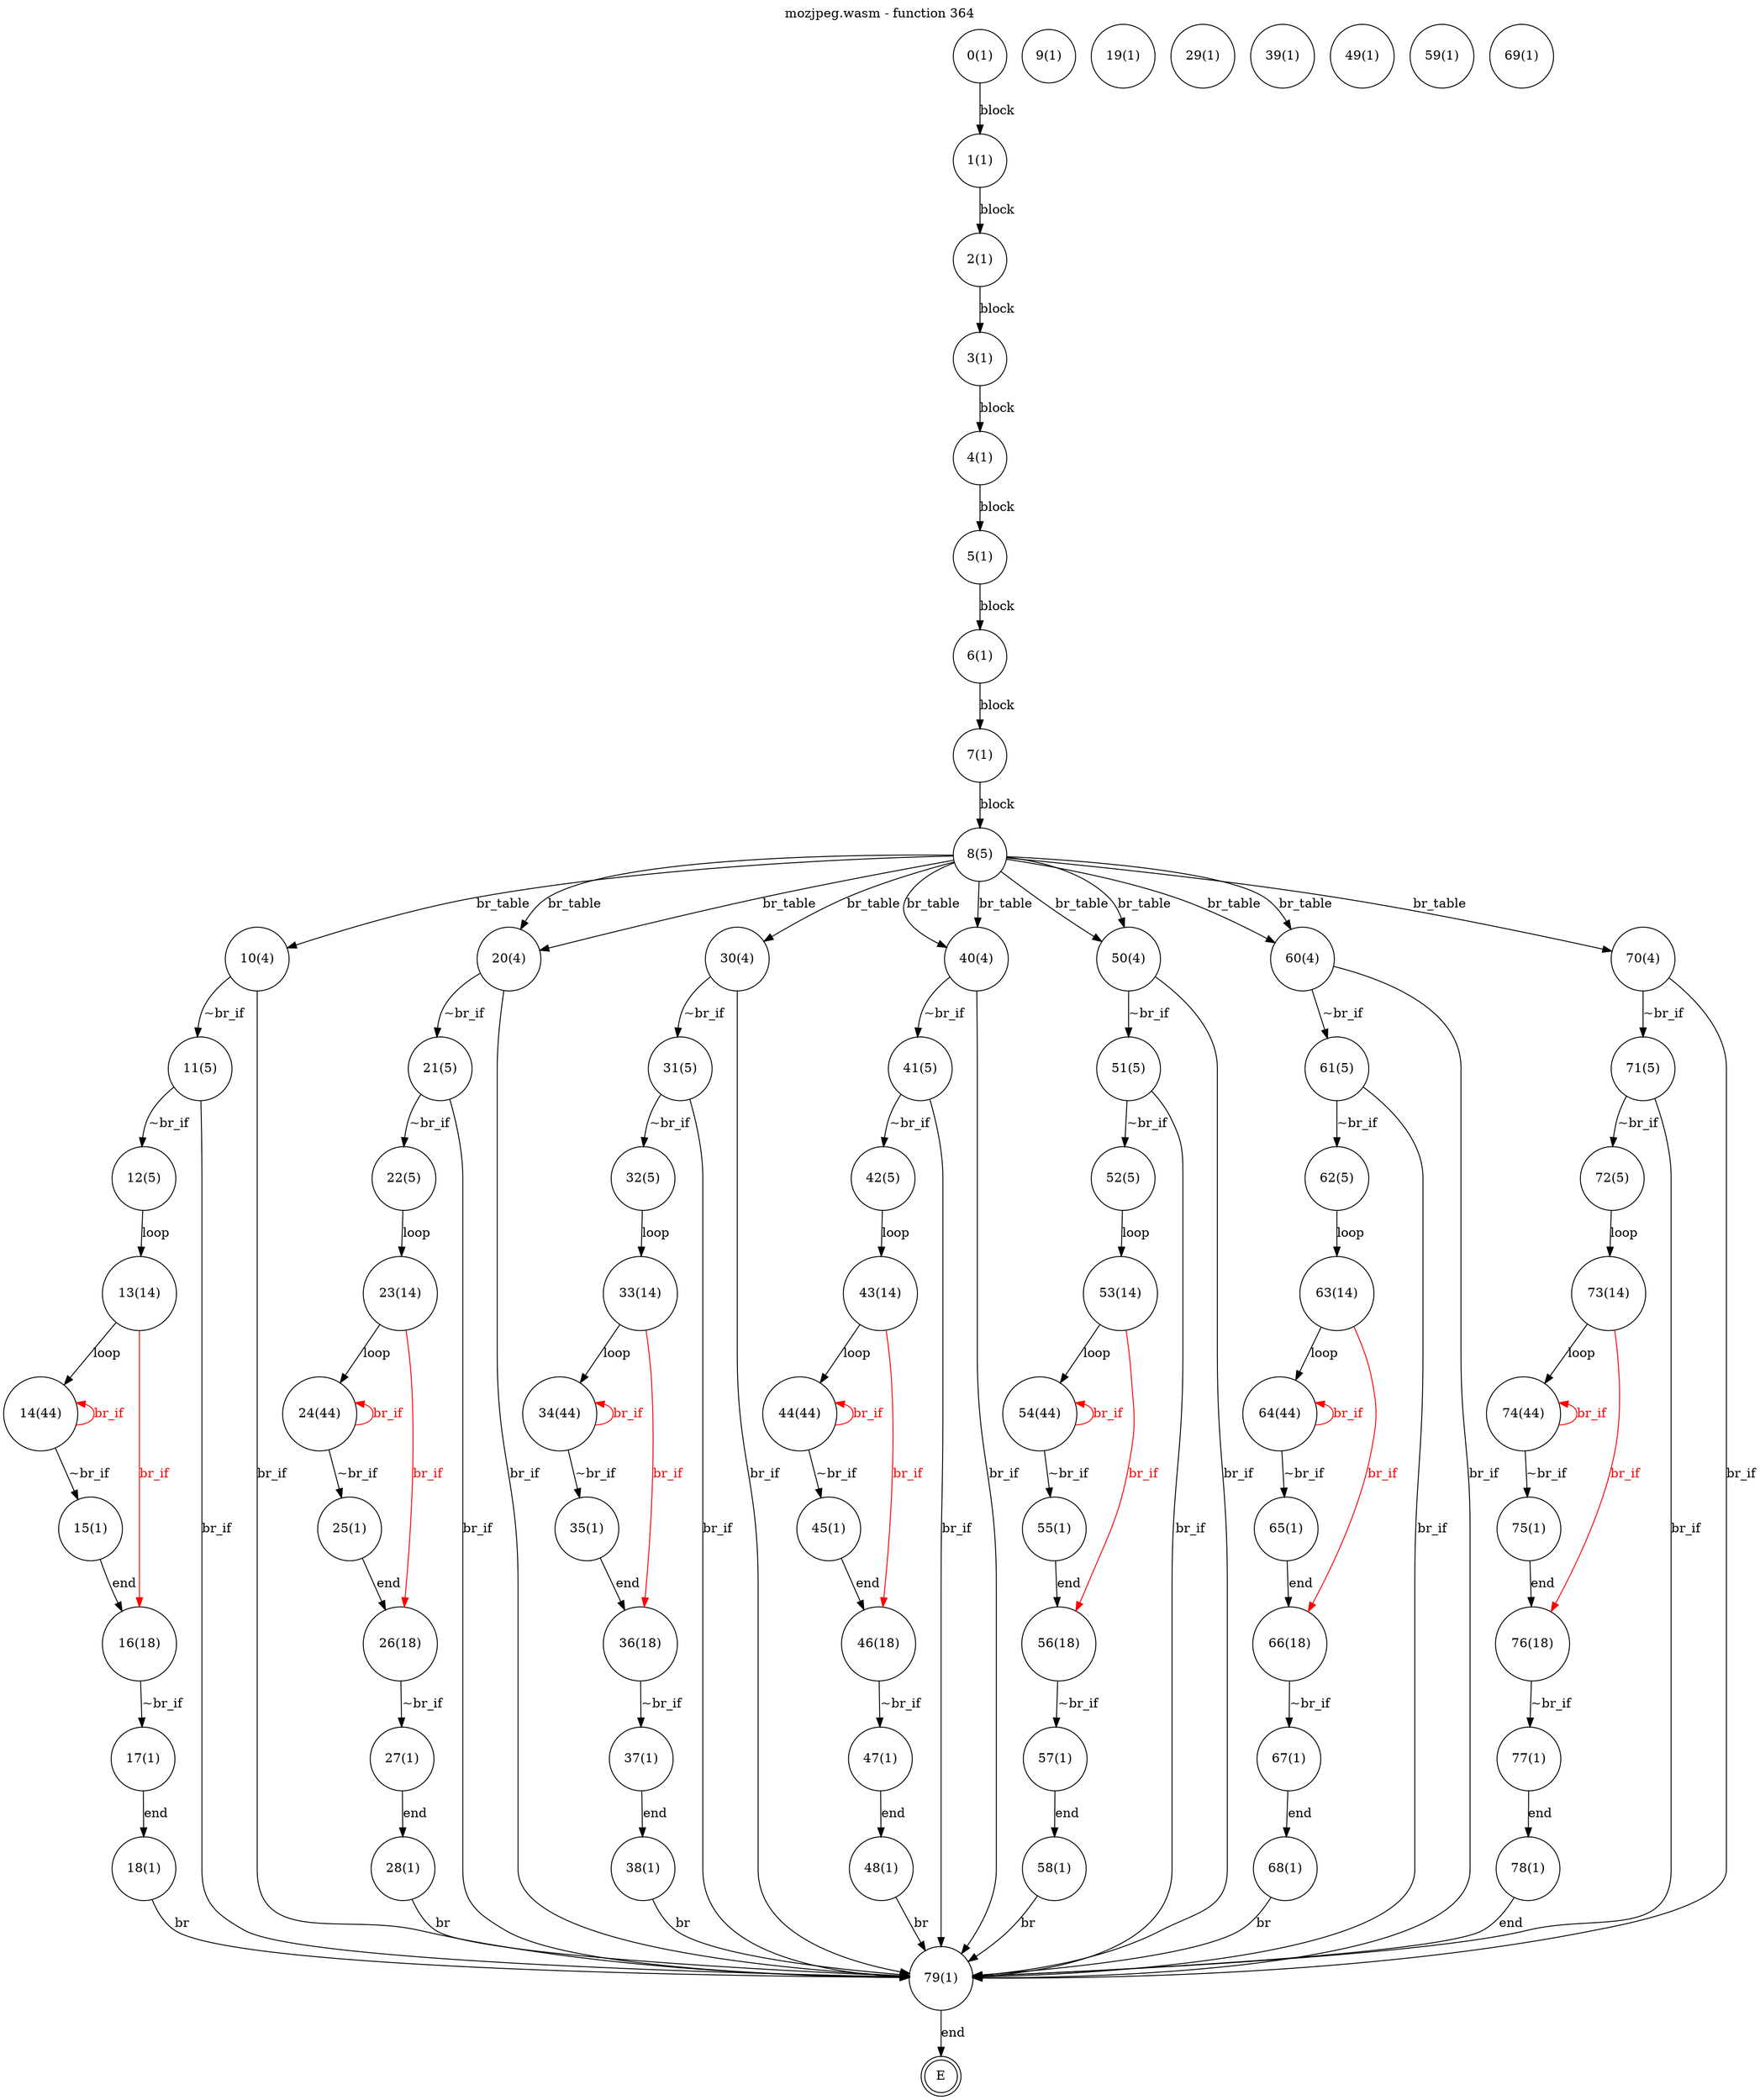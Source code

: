 digraph finite_state_machine {
    label = "mozjpeg.wasm - function 364"
    labelloc =  t
    labelfontsize = 16
    labelfontcolor = black
    labelfontname = "Helvetica"
    node [shape = doublecircle]; E ;
node [shape=circle, fontcolor=black, style="", label="0(1)"]0
node [shape=circle, fontcolor=black, style="", label="1(1)"]1
node [shape=circle, fontcolor=black, style="", label="2(1)"]2
node [shape=circle, fontcolor=black, style="", label="3(1)"]3
node [shape=circle, fontcolor=black, style="", label="4(1)"]4
node [shape=circle, fontcolor=black, style="", label="5(1)"]5
node [shape=circle, fontcolor=black, style="", label="6(1)"]6
node [shape=circle, fontcolor=black, style="", label="7(1)"]7
node [shape=circle, fontcolor=black, style="", label="8(5)"]8
node [shape=circle, fontcolor=black, style="", label="9(1)"]9
node [shape=circle, fontcolor=black, style="", label="10(4)"]10
node [shape=circle, fontcolor=black, style="", label="11(5)"]11
node [shape=circle, fontcolor=black, style="", label="12(5)"]12
node [shape=circle, fontcolor=black, style="", label="13(14)"]13
node [shape=circle, fontcolor=black, style="", label="14(44)"]14
node [shape=circle, fontcolor=black, style="", label="15(1)"]15
node [shape=circle, fontcolor=black, style="", label="16(18)"]16
node [shape=circle, fontcolor=black, style="", label="17(1)"]17
node [shape=circle, fontcolor=black, style="", label="18(1)"]18
node [shape=circle, fontcolor=black, style="", label="19(1)"]19
node [shape=circle, fontcolor=black, style="", label="20(4)"]20
node [shape=circle, fontcolor=black, style="", label="21(5)"]21
node [shape=circle, fontcolor=black, style="", label="22(5)"]22
node [shape=circle, fontcolor=black, style="", label="23(14)"]23
node [shape=circle, fontcolor=black, style="", label="24(44)"]24
node [shape=circle, fontcolor=black, style="", label="25(1)"]25
node [shape=circle, fontcolor=black, style="", label="26(18)"]26
node [shape=circle, fontcolor=black, style="", label="27(1)"]27
node [shape=circle, fontcolor=black, style="", label="28(1)"]28
node [shape=circle, fontcolor=black, style="", label="29(1)"]29
node [shape=circle, fontcolor=black, style="", label="30(4)"]30
node [shape=circle, fontcolor=black, style="", label="31(5)"]31
node [shape=circle, fontcolor=black, style="", label="32(5)"]32
node [shape=circle, fontcolor=black, style="", label="33(14)"]33
node [shape=circle, fontcolor=black, style="", label="34(44)"]34
node [shape=circle, fontcolor=black, style="", label="35(1)"]35
node [shape=circle, fontcolor=black, style="", label="36(18)"]36
node [shape=circle, fontcolor=black, style="", label="37(1)"]37
node [shape=circle, fontcolor=black, style="", label="38(1)"]38
node [shape=circle, fontcolor=black, style="", label="39(1)"]39
node [shape=circle, fontcolor=black, style="", label="40(4)"]40
node [shape=circle, fontcolor=black, style="", label="41(5)"]41
node [shape=circle, fontcolor=black, style="", label="42(5)"]42
node [shape=circle, fontcolor=black, style="", label="43(14)"]43
node [shape=circle, fontcolor=black, style="", label="44(44)"]44
node [shape=circle, fontcolor=black, style="", label="45(1)"]45
node [shape=circle, fontcolor=black, style="", label="46(18)"]46
node [shape=circle, fontcolor=black, style="", label="47(1)"]47
node [shape=circle, fontcolor=black, style="", label="48(1)"]48
node [shape=circle, fontcolor=black, style="", label="49(1)"]49
node [shape=circle, fontcolor=black, style="", label="50(4)"]50
node [shape=circle, fontcolor=black, style="", label="51(5)"]51
node [shape=circle, fontcolor=black, style="", label="52(5)"]52
node [shape=circle, fontcolor=black, style="", label="53(14)"]53
node [shape=circle, fontcolor=black, style="", label="54(44)"]54
node [shape=circle, fontcolor=black, style="", label="55(1)"]55
node [shape=circle, fontcolor=black, style="", label="56(18)"]56
node [shape=circle, fontcolor=black, style="", label="57(1)"]57
node [shape=circle, fontcolor=black, style="", label="58(1)"]58
node [shape=circle, fontcolor=black, style="", label="59(1)"]59
node [shape=circle, fontcolor=black, style="", label="60(4)"]60
node [shape=circle, fontcolor=black, style="", label="61(5)"]61
node [shape=circle, fontcolor=black, style="", label="62(5)"]62
node [shape=circle, fontcolor=black, style="", label="63(14)"]63
node [shape=circle, fontcolor=black, style="", label="64(44)"]64
node [shape=circle, fontcolor=black, style="", label="65(1)"]65
node [shape=circle, fontcolor=black, style="", label="66(18)"]66
node [shape=circle, fontcolor=black, style="", label="67(1)"]67
node [shape=circle, fontcolor=black, style="", label="68(1)"]68
node [shape=circle, fontcolor=black, style="", label="69(1)"]69
node [shape=circle, fontcolor=black, style="", label="70(4)"]70
node [shape=circle, fontcolor=black, style="", label="71(5)"]71
node [shape=circle, fontcolor=black, style="", label="72(5)"]72
node [shape=circle, fontcolor=black, style="", label="73(14)"]73
node [shape=circle, fontcolor=black, style="", label="74(44)"]74
node [shape=circle, fontcolor=black, style="", label="75(1)"]75
node [shape=circle, fontcolor=black, style="", label="76(18)"]76
node [shape=circle, fontcolor=black, style="", label="77(1)"]77
node [shape=circle, fontcolor=black, style="", label="78(1)"]78
node [shape=circle, fontcolor=black, style="", label="79(1)"]79
node [shape=circle, fontcolor=black, style="", label="E"]E
    0 -> 1[label="block"];
    1 -> 2[label="block"];
    2 -> 3[label="block"];
    3 -> 4[label="block"];
    4 -> 5[label="block"];
    5 -> 6[label="block"];
    6 -> 7[label="block"];
    7 -> 8[label="block"];
    8 -> 10[label="br_table"];
    8 -> 20[label="br_table"];
    8 -> 30[label="br_table"];
    8 -> 40[label="br_table"];
    8 -> 50[label="br_table"];
    8 -> 60[label="br_table"];
    8 -> 20[label="br_table"];
    8 -> 40[label="br_table"];
    8 -> 50[label="br_table"];
    8 -> 60[label="br_table"];
    8 -> 70[label="br_table"];
    10 -> 11[label="~br_if"];
    10 -> 79[label="br_if"];
    11 -> 12[label="~br_if"];
    11 -> 79[label="br_if"];
    12 -> 13[label="loop"];
    13 -> 14[label="loop"];
    14 -> 15[label="~br_if"];
    14 -> 14[color="red" dir=back fontcolor="red" label="br_if"];
    15 -> 16[label="end"];
    16 -> 17[label="~br_if"];
    16 -> 13[color="red" dir=back fontcolor="red" label="br_if"];
    17 -> 18[label="end"];
    18 -> 79[label="br"];
    20 -> 21[label="~br_if"];
    20 -> 79[label="br_if"];
    21 -> 22[label="~br_if"];
    21 -> 79[label="br_if"];
    22 -> 23[label="loop"];
    23 -> 24[label="loop"];
    24 -> 25[label="~br_if"];
    24 -> 24[color="red" dir=back fontcolor="red" label="br_if"];
    25 -> 26[label="end"];
    26 -> 27[label="~br_if"];
    26 -> 23[color="red" dir=back fontcolor="red" label="br_if"];
    27 -> 28[label="end"];
    28 -> 79[label="br"];
    30 -> 31[label="~br_if"];
    30 -> 79[label="br_if"];
    31 -> 32[label="~br_if"];
    31 -> 79[label="br_if"];
    32 -> 33[label="loop"];
    33 -> 34[label="loop"];
    34 -> 35[label="~br_if"];
    34 -> 34[color="red" dir=back fontcolor="red" label="br_if"];
    35 -> 36[label="end"];
    36 -> 37[label="~br_if"];
    36 -> 33[color="red" dir=back fontcolor="red" label="br_if"];
    37 -> 38[label="end"];
    38 -> 79[label="br"];
    40 -> 41[label="~br_if"];
    40 -> 79[label="br_if"];
    41 -> 42[label="~br_if"];
    41 -> 79[label="br_if"];
    42 -> 43[label="loop"];
    43 -> 44[label="loop"];
    44 -> 45[label="~br_if"];
    44 -> 44[color="red" dir=back fontcolor="red" label="br_if"];
    45 -> 46[label="end"];
    46 -> 47[label="~br_if"];
    46 -> 43[color="red" dir=back fontcolor="red" label="br_if"];
    47 -> 48[label="end"];
    48 -> 79[label="br"];
    50 -> 51[label="~br_if"];
    50 -> 79[label="br_if"];
    51 -> 52[label="~br_if"];
    51 -> 79[label="br_if"];
    52 -> 53[label="loop"];
    53 -> 54[label="loop"];
    54 -> 55[label="~br_if"];
    54 -> 54[color="red" dir=back fontcolor="red" label="br_if"];
    55 -> 56[label="end"];
    56 -> 57[label="~br_if"];
    56 -> 53[color="red" dir=back fontcolor="red" label="br_if"];
    57 -> 58[label="end"];
    58 -> 79[label="br"];
    60 -> 61[label="~br_if"];
    60 -> 79[label="br_if"];
    61 -> 62[label="~br_if"];
    61 -> 79[label="br_if"];
    62 -> 63[label="loop"];
    63 -> 64[label="loop"];
    64 -> 65[label="~br_if"];
    64 -> 64[color="red" dir=back fontcolor="red" label="br_if"];
    65 -> 66[label="end"];
    66 -> 67[label="~br_if"];
    66 -> 63[color="red" dir=back fontcolor="red" label="br_if"];
    67 -> 68[label="end"];
    68 -> 79[label="br"];
    70 -> 71[label="~br_if"];
    70 -> 79[label="br_if"];
    71 -> 72[label="~br_if"];
    71 -> 79[label="br_if"];
    72 -> 73[label="loop"];
    73 -> 74[label="loop"];
    74 -> 75[label="~br_if"];
    74 -> 74[color="red" dir=back fontcolor="red" label="br_if"];
    75 -> 76[label="end"];
    76 -> 77[label="~br_if"];
    76 -> 73[color="red" dir=back fontcolor="red" label="br_if"];
    77 -> 78[label="end"];
    78 -> 79[label="end"];
    79 -> E[label="end"];
}
